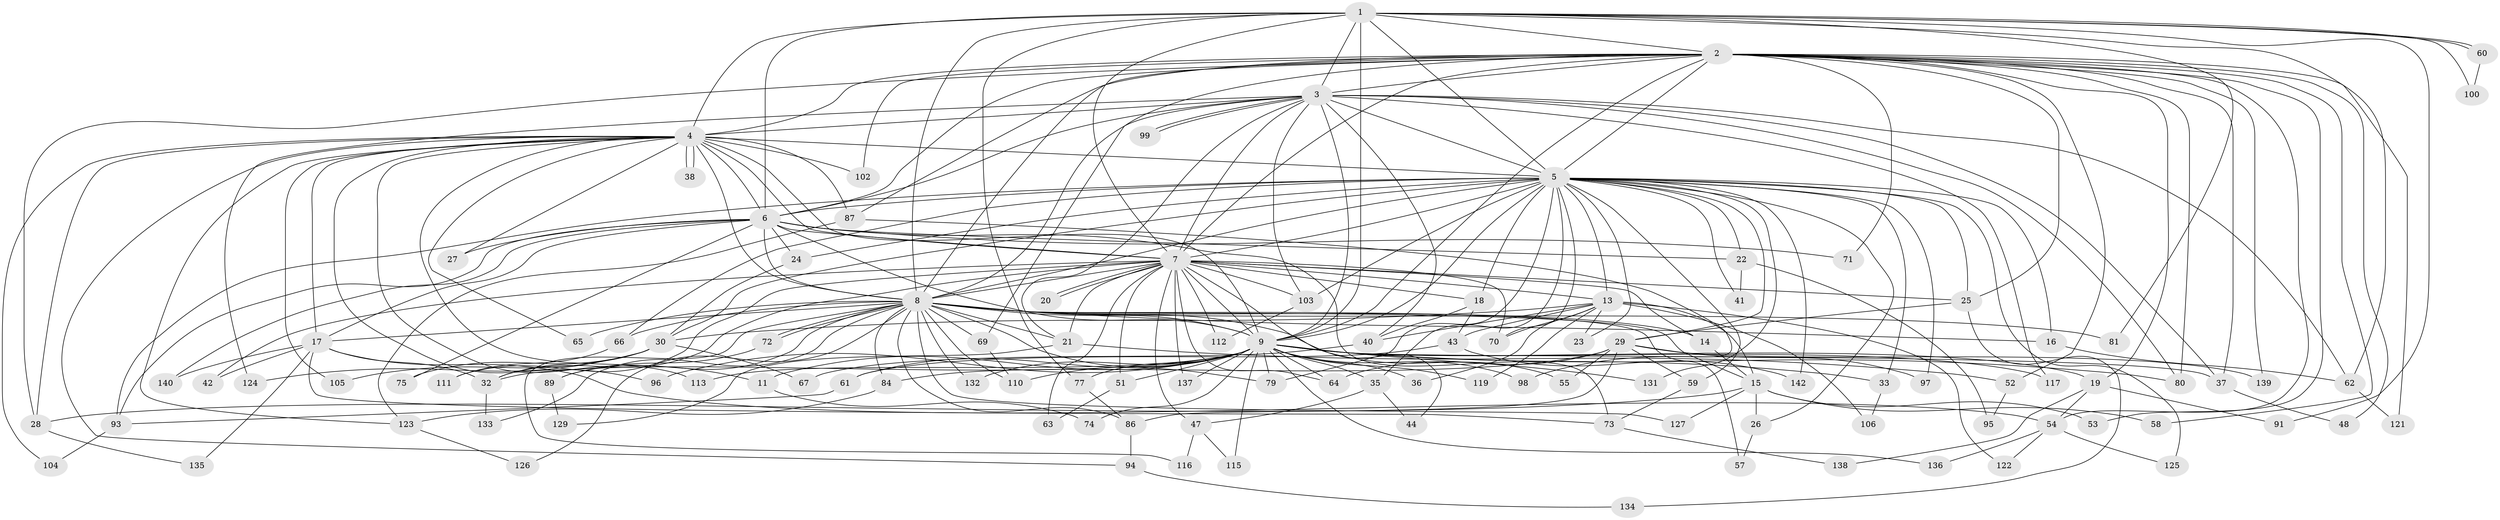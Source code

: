 // original degree distribution, {16: 0.007042253521126761, 23: 0.007042253521126761, 20: 0.007042253521126761, 25: 0.007042253521126761, 33: 0.007042253521126761, 19: 0.007042253521126761, 28: 0.007042253521126761, 30: 0.007042253521126761, 15: 0.007042253521126761, 29: 0.007042253521126761, 3: 0.19718309859154928, 2: 0.5422535211267606, 12: 0.007042253521126761, 8: 0.014084507042253521, 9: 0.014084507042253521, 4: 0.11971830985915492, 5: 0.02112676056338028, 7: 0.007042253521126761, 6: 0.007042253521126761}
// Generated by graph-tools (version 1.1) at 2025/10/02/27/25 16:10:56]
// undirected, 113 vertices, 266 edges
graph export_dot {
graph [start="1"]
  node [color=gray90,style=filled];
  1 [super="+45"];
  2 [super="+49"];
  3 [super="+120"];
  4 [super="+56"];
  5 [super="+12"];
  6 [super="+108"];
  7 [super="+50"];
  8 [super="+46"];
  9 [super="+10"];
  11;
  13 [super="+107"];
  14;
  15 [super="+31"];
  16;
  17 [super="+76"];
  18;
  19 [super="+85"];
  20;
  21 [super="+78"];
  22;
  23;
  24;
  25 [super="+109"];
  26;
  27;
  28 [super="+39"];
  29;
  30 [super="+34"];
  32 [super="+88"];
  33;
  35;
  36;
  37 [super="+90"];
  38;
  40 [super="+68"];
  41;
  42;
  43;
  44;
  47;
  48;
  51;
  52;
  53;
  54;
  55;
  57;
  58;
  59;
  60;
  61 [super="+118"];
  62 [super="+82"];
  63;
  64 [super="+101"];
  65;
  66;
  67;
  69;
  70;
  71;
  72;
  73;
  74;
  75;
  77;
  79 [super="+130"];
  80 [super="+83"];
  81;
  84;
  86 [super="+92"];
  87;
  89;
  91;
  93;
  94;
  95;
  96;
  97;
  98;
  99;
  100;
  102;
  103;
  104;
  105;
  106;
  110 [super="+128"];
  111 [super="+114"];
  112;
  113;
  115;
  116;
  117;
  119;
  121;
  122;
  123 [super="+141"];
  124;
  125;
  126;
  127;
  129;
  131;
  132;
  133;
  134;
  135;
  136;
  137;
  138;
  139;
  140;
  142;
  1 -- 2;
  1 -- 3;
  1 -- 4;
  1 -- 5;
  1 -- 6;
  1 -- 7;
  1 -- 8;
  1 -- 9 [weight=3];
  1 -- 60;
  1 -- 60;
  1 -- 62;
  1 -- 77;
  1 -- 91;
  1 -- 100;
  1 -- 81;
  2 -- 3;
  2 -- 4 [weight=2];
  2 -- 5;
  2 -- 6;
  2 -- 7;
  2 -- 8;
  2 -- 9 [weight=2];
  2 -- 19;
  2 -- 37;
  2 -- 48;
  2 -- 52;
  2 -- 54;
  2 -- 58;
  2 -- 69;
  2 -- 80;
  2 -- 139;
  2 -- 53;
  2 -- 102;
  2 -- 71;
  2 -- 87;
  2 -- 121;
  2 -- 25;
  2 -- 28;
  3 -- 4;
  3 -- 5 [weight=2];
  3 -- 6;
  3 -- 7;
  3 -- 8;
  3 -- 9 [weight=2];
  3 -- 37;
  3 -- 40;
  3 -- 80;
  3 -- 99;
  3 -- 99;
  3 -- 117;
  3 -- 124;
  3 -- 103;
  3 -- 21;
  3 -- 62;
  4 -- 5;
  4 -- 6;
  4 -- 7;
  4 -- 8;
  4 -- 9 [weight=2];
  4 -- 11;
  4 -- 17;
  4 -- 27;
  4 -- 28;
  4 -- 38;
  4 -- 38;
  4 -- 65;
  4 -- 87;
  4 -- 94;
  4 -- 96;
  4 -- 102;
  4 -- 104;
  4 -- 105;
  4 -- 113;
  4 -- 123;
  5 -- 6;
  5 -- 7;
  5 -- 8;
  5 -- 9 [weight=2];
  5 -- 13;
  5 -- 16;
  5 -- 18;
  5 -- 22;
  5 -- 23;
  5 -- 24;
  5 -- 25;
  5 -- 26;
  5 -- 29;
  5 -- 33;
  5 -- 35;
  5 -- 41;
  5 -- 59;
  5 -- 66;
  5 -- 70;
  5 -- 93;
  5 -- 97;
  5 -- 103;
  5 -- 125;
  5 -- 131;
  5 -- 142;
  5 -- 30;
  5 -- 79;
  6 -- 7;
  6 -- 8 [weight=2];
  6 -- 9 [weight=2];
  6 -- 17;
  6 -- 22;
  6 -- 24;
  6 -- 27;
  6 -- 71;
  6 -- 73;
  6 -- 75;
  6 -- 93;
  6 -- 140;
  7 -- 8;
  7 -- 9 [weight=2];
  7 -- 13;
  7 -- 14;
  7 -- 18;
  7 -- 20;
  7 -- 20;
  7 -- 21;
  7 -- 25;
  7 -- 42;
  7 -- 44;
  7 -- 47;
  7 -- 51;
  7 -- 63;
  7 -- 64;
  7 -- 70;
  7 -- 103;
  7 -- 111;
  7 -- 112;
  7 -- 137;
  7 -- 32;
  8 -- 9 [weight=2];
  8 -- 14;
  8 -- 15;
  8 -- 16;
  8 -- 21;
  8 -- 55;
  8 -- 57;
  8 -- 65;
  8 -- 66;
  8 -- 69;
  8 -- 72;
  8 -- 72;
  8 -- 81;
  8 -- 89;
  8 -- 110;
  8 -- 126;
  8 -- 127;
  8 -- 132;
  8 -- 133;
  8 -- 17;
  8 -- 116;
  8 -- 84;
  8 -- 79;
  8 -- 86;
  9 -- 33;
  9 -- 117;
  9 -- 119;
  9 -- 136;
  9 -- 137;
  9 -- 131;
  9 -- 132;
  9 -- 11;
  9 -- 74;
  9 -- 77;
  9 -- 79;
  9 -- 19;
  9 -- 32;
  9 -- 96;
  9 -- 98;
  9 -- 35;
  9 -- 36;
  9 -- 113;
  9 -- 51;
  9 -- 115;
  9 -- 61;
  9 -- 37;
  9 -- 110;
  9 -- 80;
  9 -- 64;
  11 -- 74;
  13 -- 15;
  13 -- 23;
  13 -- 30;
  13 -- 36;
  13 -- 40;
  13 -- 43;
  13 -- 106;
  13 -- 119;
  13 -- 122;
  13 -- 70;
  14 -- 15;
  15 -- 26;
  15 -- 28;
  15 -- 53;
  15 -- 58;
  15 -- 127;
  16 -- 62;
  17 -- 32;
  17 -- 42;
  17 -- 54;
  17 -- 135;
  17 -- 140;
  17 -- 73;
  18 -- 43;
  18 -- 40;
  19 -- 138;
  19 -- 91;
  19 -- 54;
  21 -- 52;
  21 -- 129;
  22 -- 41;
  22 -- 95;
  24 -- 30;
  25 -- 29;
  25 -- 134;
  26 -- 57;
  28 -- 135;
  29 -- 55;
  29 -- 59;
  29 -- 64;
  29 -- 84;
  29 -- 86;
  29 -- 97;
  29 -- 139;
  30 -- 67;
  30 -- 75;
  30 -- 105;
  30 -- 124;
  30 -- 32;
  32 -- 133;
  33 -- 106;
  35 -- 44;
  35 -- 47;
  37 -- 48;
  40 -- 67;
  43 -- 61;
  43 -- 142;
  47 -- 115;
  47 -- 116;
  51 -- 63;
  52 -- 95;
  54 -- 122;
  54 -- 125;
  54 -- 136;
  59 -- 73;
  60 -- 100;
  61 -- 93;
  62 -- 121;
  66 -- 111;
  69 -- 110;
  72 -- 89;
  73 -- 138;
  77 -- 86;
  84 -- 123;
  86 -- 94;
  87 -- 98;
  87 -- 123;
  89 -- 129;
  93 -- 104;
  94 -- 134;
  103 -- 112;
  123 -- 126;
}
